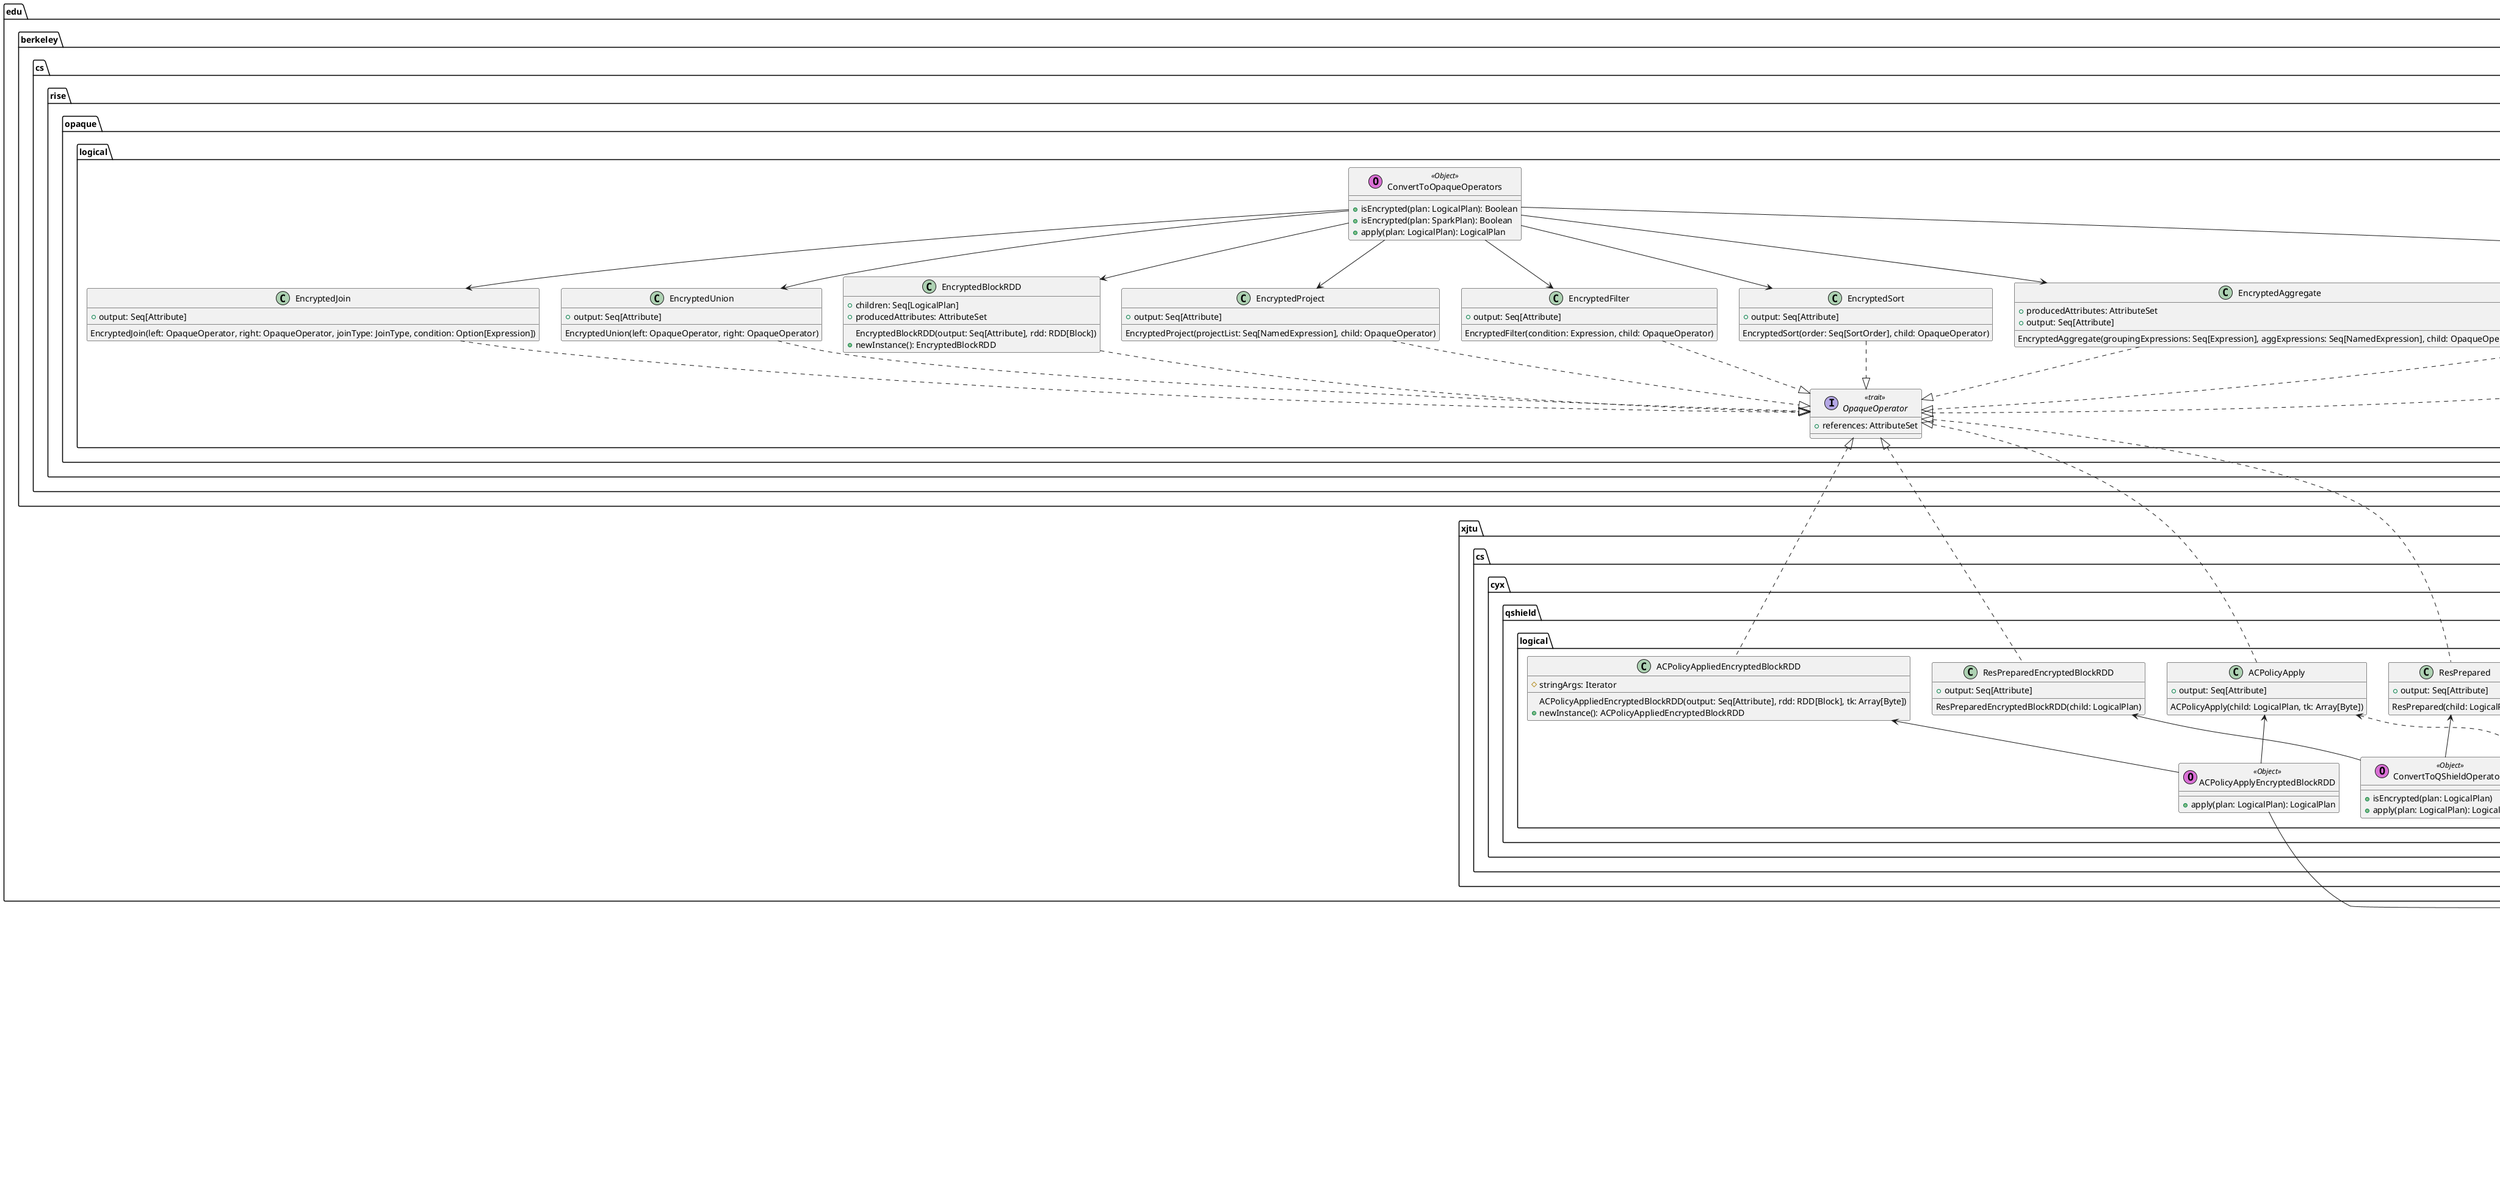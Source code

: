@startuml
namespace org.apache.spark.sql.catalyst.rules{
  abstract class Rule
}

namespace org.apache.spark.sql{
  class OpaqueDatasetFunctions <<Serializable>> {
    OpaqueDatasetFunctions[T](ds: Dataset[T])
    +encrypted(): DataFrame
  }
  class QShieldDatasetFunctions <<Serializable>> {
    QShieldDatasetFunctions[T](ds: Dataset[T])
    +acPolicyApplied(tk: Array[Byte]): DataFrame
    +resPrepared() : DataFrame
  }
}

namespace edu.berkeley.cs.rise.opaque{
  class implicits << (O,orchid) Object >> {
    +datasetToOpaqueDatasetFunctions[T](ds: Dataset[T]): OpaqueDatasetFunctions
  }
  namespace logical{
    interface OpaqueOperator <<trait>> {
      +references: AttributeSet
    }

    class Encrypt{
      +output: Seq[Attribute]
      Encrypt(child: LogicalPlan)
    }
    class EncryptedLocalRelation{
      #stringArgs: Iterator
      EncryptedLocalRelation(output: Seq[Attribute], plaintextData: Seq[InternalRow])
      +newInstance(): EncryptedLocalRelation
    }
    class EncryptedBlockRDD{
      +children: Seq[LogicalPlan]
      +producedAttributes: AttributeSet
      EncryptedBlockRDD(output: Seq[Attribute], rdd: RDD[Block])
      +newInstance(): EncryptedBlockRDD
    }
    class EncryptedProject{
      +output: Seq[Attribute]
      EncryptedProject(projectList: Seq[NamedExpression], child: OpaqueOperator)
    }
    class EncryptedFilter{
      +output: Seq[Attribute]
      EncryptedFilter(condition: Expression, child: OpaqueOperator)
    }
    class EncryptedSort{
      +output: Seq[Attribute]
      EncryptedSort(order: Seq[SortOrder], child: OpaqueOperator)
    }
    class EncryptedAggregate{
      +producedAttributes: AttributeSet
      +output: Seq[Attribute]
      EncryptedAggregate(groupingExpressions: Seq[Expression], aggExpressions: Seq[NamedExpression], child: OpaqueOperator)
    }
    class EncryptedJoin{
      +output: Seq[Attribute]
      EncryptedJoin(left: OpaqueOperator, right: OpaqueOperator, joinType: JoinType, condition: Option[Expression])
    }
    class EncryptedUnion{
      +output: Seq[Attribute]
      EncryptedUnion(left: OpaqueOperator, right: OpaqueOperator)
    }

    class EncryptLocalRelation << (O,orchid) Object >> {
      +apply(plan: LogicalPlan): LogicalPlan
    }
    class ConvertToOpaqueOperators << (O,orchid) Object >> {
      +isEncrypted(plan: LogicalPlan): Boolean
      +isEncrypted(plan: SparkPlan): Boolean
      +apply(plan: LogicalPlan): LogicalPlan
    }
  }
}

namespace edu.xjtu.cs.cyx.qshield{
  class implicits << (O,orchid) Object >> {
    +datasetToQShieldDatasetFunctions[T](ds: Dataset[T]): QShieldDatasetFunctions[T]
  }
  namespace logical{
    class ACPolicyApply{
      ACPolicyApply(child: LogicalPlan, tk: Array[Byte])
      +output: Seq[Attribute]
    }
    class ACPolicyAppliedEncryptedBlockRDD{
      ACPolicyAppliedEncryptedBlockRDD(output: Seq[Attribute], rdd: RDD[Block], tk: Array[Byte])
      +newInstance(): ACPolicyAppliedEncryptedBlockRDD
      #stringArgs: Iterator
    }
    class ResPrepared{
      ResPrepared(child: LogicalPlan)
      +output: Seq[Attribute]
    }
    class ResPreparedEncryptedBlockRDD{
      ResPreparedEncryptedBlockRDD(child: LogicalPlan)
      +output: Seq[Attribute]
    }
    class ACPolicyApplyEncryptedBlockRDD << (O,orchid) Object >> {
      +apply(plan: LogicalPlan): LogicalPlan
    }
    class ConvertToQShieldOperators << (O,orchid) Object >> {
      +isEncrypted(plan: LogicalPlan)
      +apply(plan: LogicalPlan): LogicalPlan
    }
  }
}

edu.berkeley.cs.rise.opaque.logical.Encrypt ..|> edu.berkeley.cs.rise.opaque.logical.OpaqueOperator
edu.berkeley.cs.rise.opaque.logical.EncryptedLocalRelation ..|> edu.berkeley.cs.rise.opaque.logical.OpaqueOperator
edu.berkeley.cs.rise.opaque.logical.EncryptedBlockRDD ..|> edu.berkeley.cs.rise.opaque.logical.OpaqueOperator
edu.berkeley.cs.rise.opaque.logical.EncryptedProject ..|> edu.berkeley.cs.rise.opaque.logical.OpaqueOperator
edu.berkeley.cs.rise.opaque.logical.EncryptedFilter ..|> edu.berkeley.cs.rise.opaque.logical.OpaqueOperator
edu.berkeley.cs.rise.opaque.logical.EncryptedSort ..|> edu.berkeley.cs.rise.opaque.logical.OpaqueOperator
edu.berkeley.cs.rise.opaque.logical.EncryptedAggregate ..|> edu.berkeley.cs.rise.opaque.logical.OpaqueOperator
edu.berkeley.cs.rise.opaque.logical.EncryptedJoin ..|> edu.berkeley.cs.rise.opaque.logical.OpaqueOperator
edu.berkeley.cs.rise.opaque.logical.EncryptedUnion ..|> edu.berkeley.cs.rise.opaque.logical.OpaqueOperator

edu.berkeley.cs.rise.opaque.logical.EncryptLocalRelation -down-> edu.berkeley.cs.rise.opaque.logical.EncryptedLocalRelation
edu.berkeley.cs.rise.opaque.logical.ConvertToOpaqueOperators --> edu.berkeley.cs.rise.opaque.logical.EncryptedBlockRDD
edu.berkeley.cs.rise.opaque.logical.ConvertToOpaqueOperators --> edu.berkeley.cs.rise.opaque.logical.EncryptedProject
edu.berkeley.cs.rise.opaque.logical.ConvertToOpaqueOperators --> edu.berkeley.cs.rise.opaque.logical.EncryptedFilter
edu.berkeley.cs.rise.opaque.logical.ConvertToOpaqueOperators --> edu.berkeley.cs.rise.opaque.logical.EncryptedSort
edu.berkeley.cs.rise.opaque.logical.ConvertToOpaqueOperators --> edu.berkeley.cs.rise.opaque.logical.EncryptedJoin
edu.berkeley.cs.rise.opaque.logical.ConvertToOpaqueOperators --> edu.berkeley.cs.rise.opaque.logical.EncryptedAggregate
edu.berkeley.cs.rise.opaque.logical.ConvertToOpaqueOperators --> edu.berkeley.cs.rise.opaque.logical.EncryptedUnion
edu.berkeley.cs.rise.opaque.logical.EncryptLocalRelation -down-|> org.apache.spark.sql.catalyst.rules.Rule
edu.berkeley.cs.rise.opaque.logical.ConvertToOpaqueOperators -down-|> org.apache.spark.sql.catalyst.rules.Rule

edu.berkeley.cs.rise.opaque.logical.Encrypt <.right. org.apache.spark.sql.OpaqueDatasetFunctions
org.apache.spark.sql.OpaqueDatasetFunctions <.up. edu.berkeley.cs.rise.opaque.implicits

edu.xjtu.cs.cyx.qshield.logical.ACPolicyApplyEncryptedBlockRDD -up-> edu.xjtu.cs.cyx.qshield.logical.ACPolicyApply
edu.xjtu.cs.cyx.qshield.logical.ACPolicyApplyEncryptedBlockRDD -up-> edu.xjtu.cs.cyx.qshield.logical.ACPolicyAppliedEncryptedBlockRDD
edu.xjtu.cs.cyx.qshield.logical.ConvertToQShieldOperators -up-> edu.xjtu.cs.cyx.qshield.logical.ResPrepared
edu.xjtu.cs.cyx.qshield.logical.ConvertToQShieldOperators -up-> edu.xjtu.cs.cyx.qshield.logical.ResPreparedEncryptedBlockRDD
edu.xjtu.cs.cyx.qshield.logical.ACPolicyApply .up.|> edu.berkeley.cs.rise.opaque.logical.OpaqueOperator
edu.xjtu.cs.cyx.qshield.logical.ACPolicyAppliedEncryptedBlockRDD .up.|> edu.berkeley.cs.rise.opaque.logical.OpaqueOperator
edu.xjtu.cs.cyx.qshield.logical.ResPrepared .up.|> edu.berkeley.cs.rise.opaque.logical.OpaqueOperator
edu.xjtu.cs.cyx.qshield.logical.ResPreparedEncryptedBlockRDD .up.|> edu.berkeley.cs.rise.opaque.logical.OpaqueOperator
edu.xjtu.cs.cyx.qshield.logical.ACPolicyApplyEncryptedBlockRDD -down-|> org.apache.spark.sql.catalyst.rules.Rule
edu.xjtu.cs.cyx.qshield.logical.ConvertToQShieldOperators -down-|> org.apache.spark.sql.catalyst.rules.Rule

edu.xjtu.cs.cyx.qshield.implicits .down.> org.apache.spark.sql.QShieldDatasetFunctions
org.apache.spark.sql.QShieldDatasetFunctions .up.> edu.xjtu.cs.cyx.qshield.logical.ACPolicyApply
org.apache.spark.sql.QShieldDatasetFunctions .up.> edu.xjtu.cs.cyx.qshield.logical.ResPrepared
@enduml
